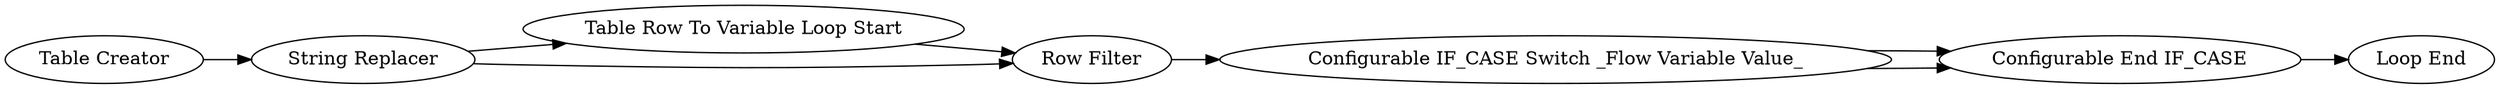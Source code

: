digraph {
	1108 [label="Table Creator"]
	1109 [label="String Replacer"]
	1110 [label="Table Row To Variable Loop Start"]
	1111 [label="Configurable IF_CASE Switch _Flow Variable Value_"]
	1112 [label="Row Filter"]
	1113 [label="Configurable End IF_CASE"]
	1114 [label="Loop End"]
	1108 -> 1109
	1109 -> 1110
	1109 -> 1112
	1110 -> 1112
	1111 -> 1113
	1111 -> 1113
	1112 -> 1111
	1113 -> 1114
	rankdir=LR
}

